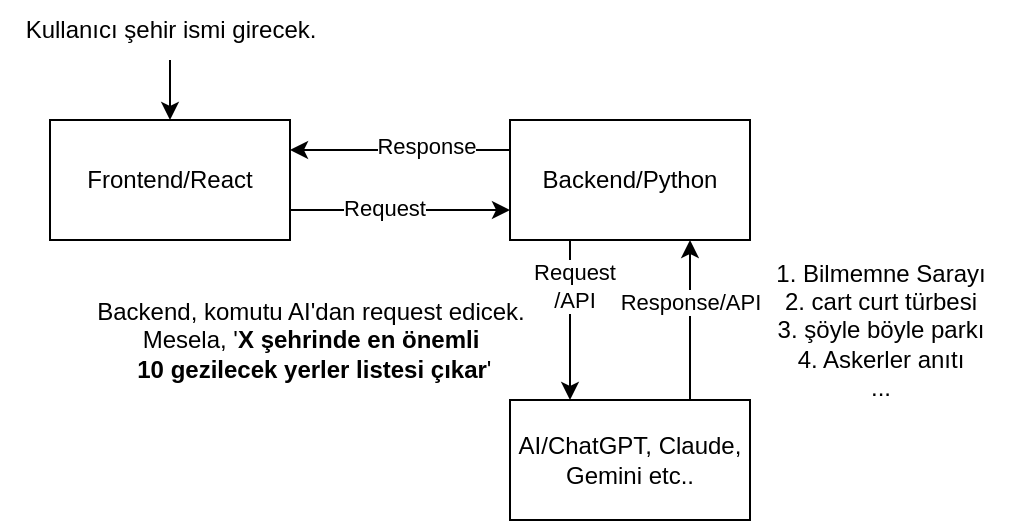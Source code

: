 <mxfile version="27.1.5">
  <diagram name="Page-1" id="bkel701pkgjCiXmN4tzi">
    <mxGraphModel dx="946" dy="619" grid="1" gridSize="10" guides="1" tooltips="1" connect="1" arrows="1" fold="1" page="1" pageScale="1" pageWidth="850" pageHeight="1100" math="0" shadow="0">
      <root>
        <mxCell id="0" />
        <mxCell id="1" parent="0" />
        <mxCell id="zQuXMdvSg60-0xuLWhxD-14" style="edgeStyle=orthogonalEdgeStyle;rounded=0;orthogonalLoop=1;jettySize=auto;html=1;exitX=1;exitY=0.75;exitDx=0;exitDy=0;entryX=0;entryY=0.75;entryDx=0;entryDy=0;" edge="1" parent="1" source="zQuXMdvSg60-0xuLWhxD-1" target="zQuXMdvSg60-0xuLWhxD-5">
          <mxGeometry relative="1" as="geometry" />
        </mxCell>
        <mxCell id="zQuXMdvSg60-0xuLWhxD-16" value="Request" style="edgeLabel;html=1;align=center;verticalAlign=middle;resizable=0;points=[];" vertex="1" connectable="0" parent="zQuXMdvSg60-0xuLWhxD-14">
          <mxGeometry x="-0.145" y="1" relative="1" as="geometry">
            <mxPoint as="offset" />
          </mxGeometry>
        </mxCell>
        <mxCell id="zQuXMdvSg60-0xuLWhxD-1" value="Frontend/React" style="rounded=0;whiteSpace=wrap;html=1;" vertex="1" parent="1">
          <mxGeometry x="30" y="110" width="120" height="60" as="geometry" />
        </mxCell>
        <mxCell id="zQuXMdvSg60-0xuLWhxD-3" style="edgeStyle=orthogonalEdgeStyle;rounded=0;orthogonalLoop=1;jettySize=auto;html=1;entryX=0.5;entryY=0;entryDx=0;entryDy=0;" edge="1" parent="1" source="zQuXMdvSg60-0xuLWhxD-2" target="zQuXMdvSg60-0xuLWhxD-1">
          <mxGeometry relative="1" as="geometry" />
        </mxCell>
        <mxCell id="zQuXMdvSg60-0xuLWhxD-2" value="Kullanıcı şehir ismi girecek." style="text;html=1;align=center;verticalAlign=middle;resizable=0;points=[];autosize=1;strokeColor=none;fillColor=none;" vertex="1" parent="1">
          <mxGeometry x="5" y="50" width="170" height="30" as="geometry" />
        </mxCell>
        <mxCell id="zQuXMdvSg60-0xuLWhxD-11" style="edgeStyle=orthogonalEdgeStyle;rounded=0;orthogonalLoop=1;jettySize=auto;html=1;exitX=0.25;exitY=1;exitDx=0;exitDy=0;entryX=0.25;entryY=0;entryDx=0;entryDy=0;" edge="1" parent="1" source="zQuXMdvSg60-0xuLWhxD-5" target="zQuXMdvSg60-0xuLWhxD-8">
          <mxGeometry relative="1" as="geometry" />
        </mxCell>
        <mxCell id="zQuXMdvSg60-0xuLWhxD-18" value="&lt;div&gt;Request&lt;/div&gt;/API" style="edgeLabel;html=1;align=center;verticalAlign=middle;resizable=0;points=[];" vertex="1" connectable="0" parent="zQuXMdvSg60-0xuLWhxD-11">
          <mxGeometry x="-0.425" y="2" relative="1" as="geometry">
            <mxPoint as="offset" />
          </mxGeometry>
        </mxCell>
        <mxCell id="zQuXMdvSg60-0xuLWhxD-15" style="edgeStyle=orthogonalEdgeStyle;rounded=0;orthogonalLoop=1;jettySize=auto;html=1;exitX=0;exitY=0.25;exitDx=0;exitDy=0;entryX=1;entryY=0.25;entryDx=0;entryDy=0;" edge="1" parent="1" source="zQuXMdvSg60-0xuLWhxD-5" target="zQuXMdvSg60-0xuLWhxD-1">
          <mxGeometry relative="1" as="geometry" />
        </mxCell>
        <mxCell id="zQuXMdvSg60-0xuLWhxD-17" value="Response" style="edgeLabel;html=1;align=center;verticalAlign=middle;resizable=0;points=[];" vertex="1" connectable="0" parent="zQuXMdvSg60-0xuLWhxD-15">
          <mxGeometry x="-0.236" y="-2" relative="1" as="geometry">
            <mxPoint as="offset" />
          </mxGeometry>
        </mxCell>
        <mxCell id="zQuXMdvSg60-0xuLWhxD-5" value="Backend/Python" style="rounded=0;whiteSpace=wrap;html=1;" vertex="1" parent="1">
          <mxGeometry x="260" y="110" width="120" height="60" as="geometry" />
        </mxCell>
        <mxCell id="zQuXMdvSg60-0xuLWhxD-12" style="edgeStyle=orthogonalEdgeStyle;rounded=0;orthogonalLoop=1;jettySize=auto;html=1;exitX=0.75;exitY=0;exitDx=0;exitDy=0;entryX=0.75;entryY=1;entryDx=0;entryDy=0;" edge="1" parent="1" source="zQuXMdvSg60-0xuLWhxD-8" target="zQuXMdvSg60-0xuLWhxD-5">
          <mxGeometry relative="1" as="geometry" />
        </mxCell>
        <mxCell id="zQuXMdvSg60-0xuLWhxD-19" value="Response/API" style="edgeLabel;html=1;align=center;verticalAlign=middle;resizable=0;points=[];" vertex="1" connectable="0" parent="zQuXMdvSg60-0xuLWhxD-12">
          <mxGeometry x="0.225" relative="1" as="geometry">
            <mxPoint as="offset" />
          </mxGeometry>
        </mxCell>
        <mxCell id="zQuXMdvSg60-0xuLWhxD-8" value="AI/ChatGPT, Claude, Gemini etc.." style="rounded=0;whiteSpace=wrap;html=1;" vertex="1" parent="1">
          <mxGeometry x="260" y="250" width="120" height="60" as="geometry" />
        </mxCell>
        <mxCell id="zQuXMdvSg60-0xuLWhxD-10" value="&lt;div&gt;Backend, komutu AI&#39;dan request edicek.&lt;/div&gt;&lt;div&gt;Mesela, &#39;&lt;b&gt;X şehrinde en önemli&lt;/b&gt;&lt;/div&gt;&lt;div&gt;&lt;b&gt;&amp;nbsp;10 gezilecek yerler listesi çıkar&lt;/b&gt;&#39;&lt;/div&gt;" style="text;html=1;align=center;verticalAlign=middle;resizable=0;points=[];autosize=1;strokeColor=none;fillColor=none;" vertex="1" parent="1">
          <mxGeometry x="40" y="190" width="240" height="60" as="geometry" />
        </mxCell>
        <mxCell id="zQuXMdvSg60-0xuLWhxD-13" value="&lt;div&gt;1. Bilmemne Sarayı&lt;/div&gt;&lt;div&gt;2. cart curt türbesi&lt;/div&gt;&lt;div&gt;3. şöyle böyle parkı&lt;/div&gt;&lt;div&gt;4. Askerler anıtı&lt;/div&gt;&lt;div&gt;...&lt;/div&gt;" style="text;html=1;align=center;verticalAlign=middle;resizable=0;points=[];autosize=1;strokeColor=none;fillColor=none;" vertex="1" parent="1">
          <mxGeometry x="380" y="170" width="130" height="90" as="geometry" />
        </mxCell>
      </root>
    </mxGraphModel>
  </diagram>
</mxfile>
